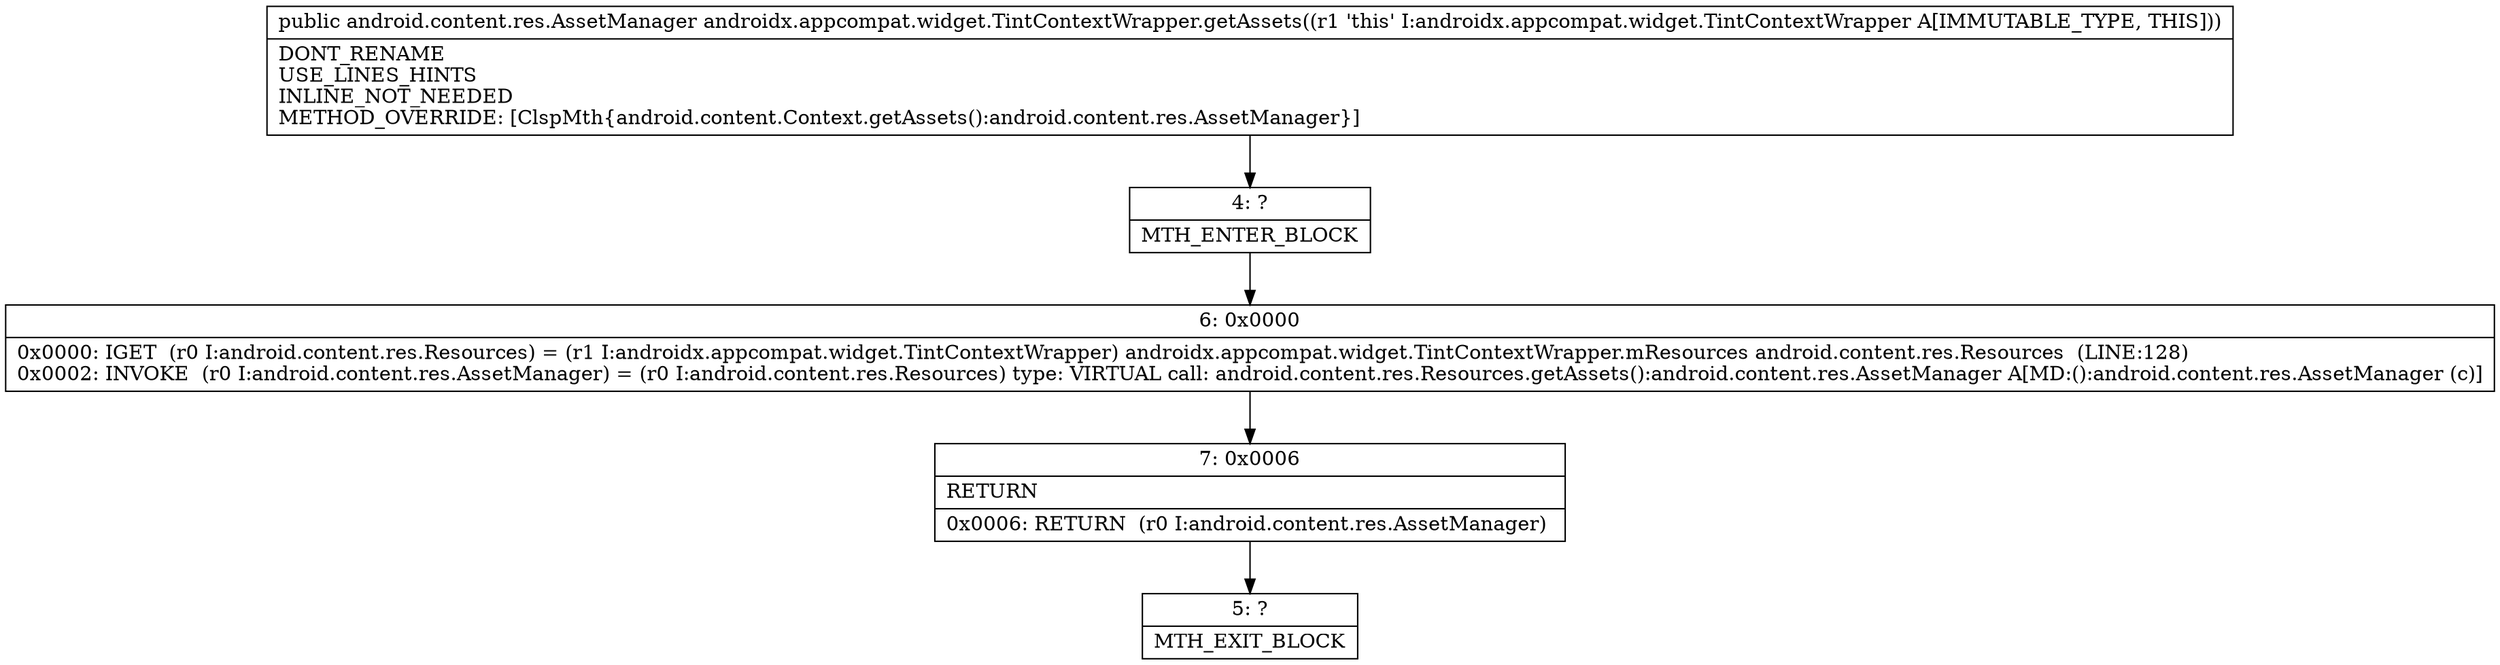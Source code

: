 digraph "CFG forandroidx.appcompat.widget.TintContextWrapper.getAssets()Landroid\/content\/res\/AssetManager;" {
Node_4 [shape=record,label="{4\:\ ?|MTH_ENTER_BLOCK\l}"];
Node_6 [shape=record,label="{6\:\ 0x0000|0x0000: IGET  (r0 I:android.content.res.Resources) = (r1 I:androidx.appcompat.widget.TintContextWrapper) androidx.appcompat.widget.TintContextWrapper.mResources android.content.res.Resources  (LINE:128)\l0x0002: INVOKE  (r0 I:android.content.res.AssetManager) = (r0 I:android.content.res.Resources) type: VIRTUAL call: android.content.res.Resources.getAssets():android.content.res.AssetManager A[MD:():android.content.res.AssetManager (c)]\l}"];
Node_7 [shape=record,label="{7\:\ 0x0006|RETURN\l|0x0006: RETURN  (r0 I:android.content.res.AssetManager) \l}"];
Node_5 [shape=record,label="{5\:\ ?|MTH_EXIT_BLOCK\l}"];
MethodNode[shape=record,label="{public android.content.res.AssetManager androidx.appcompat.widget.TintContextWrapper.getAssets((r1 'this' I:androidx.appcompat.widget.TintContextWrapper A[IMMUTABLE_TYPE, THIS]))  | DONT_RENAME\lUSE_LINES_HINTS\lINLINE_NOT_NEEDED\lMETHOD_OVERRIDE: [ClspMth\{android.content.Context.getAssets():android.content.res.AssetManager\}]\l}"];
MethodNode -> Node_4;Node_4 -> Node_6;
Node_6 -> Node_7;
Node_7 -> Node_5;
}

